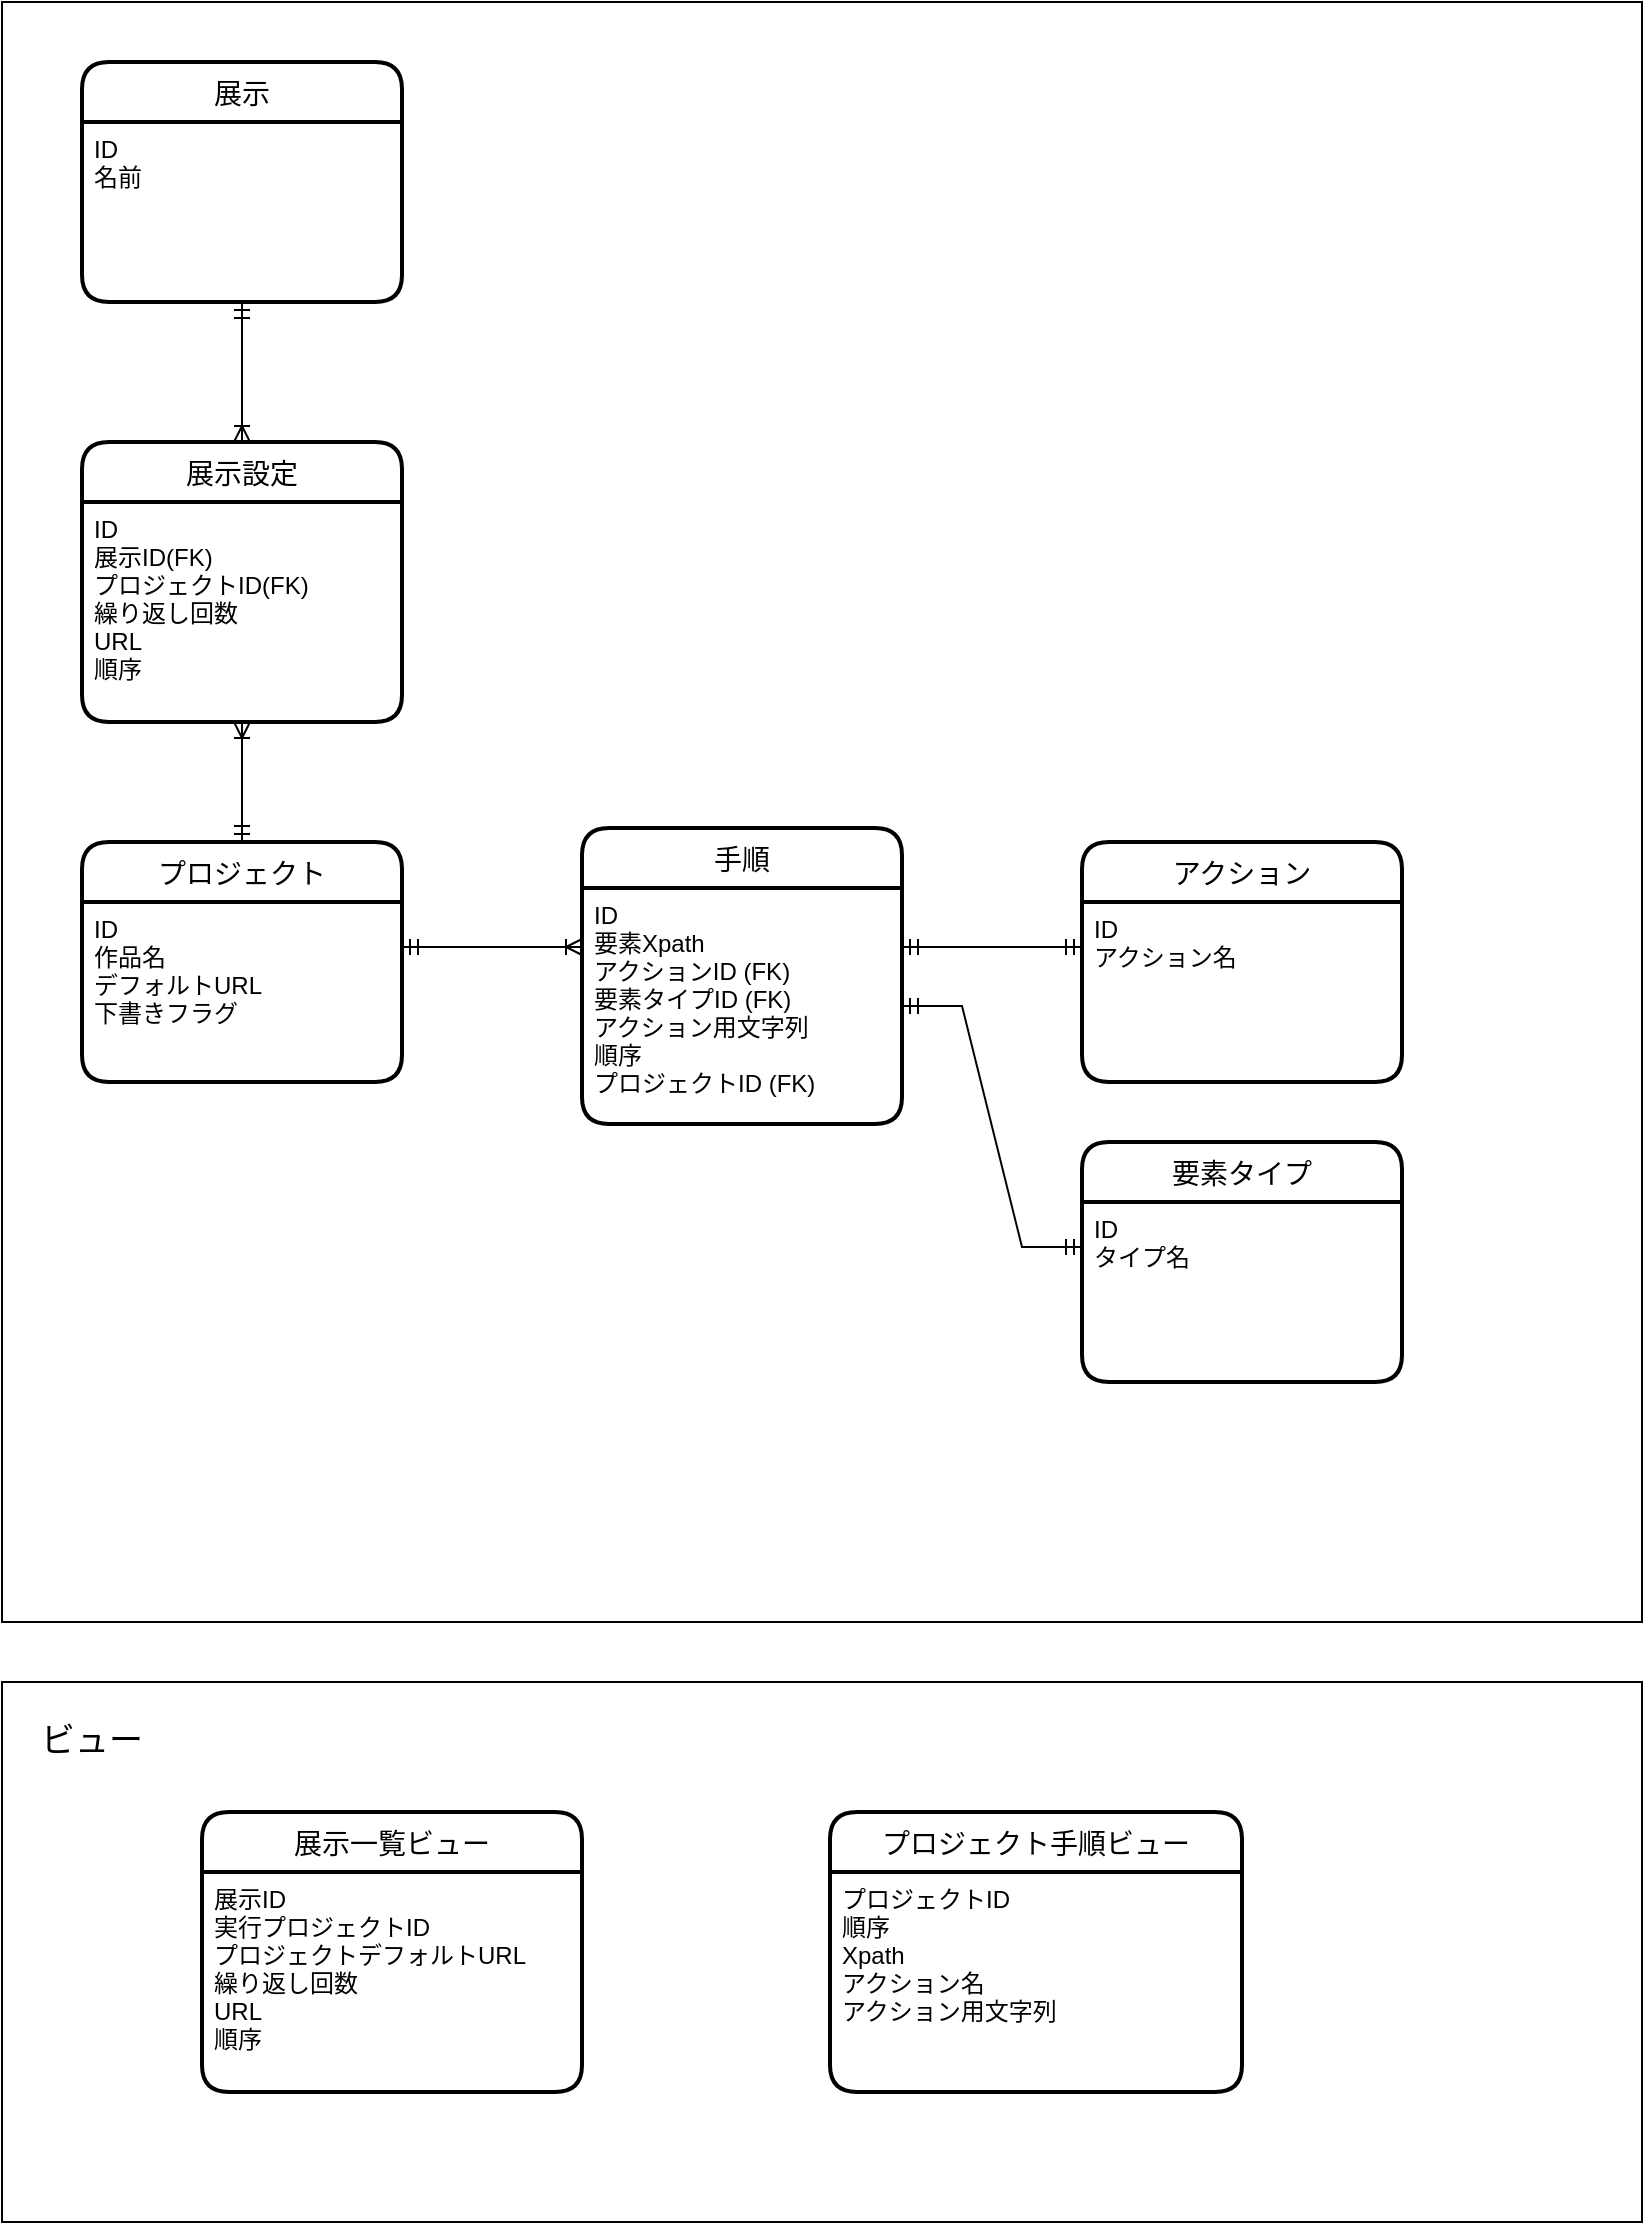 <mxfile version="20.8.23" type="device"><diagram name="ページ1" id="fi6jcsCbErpSlKDW4NEn"><mxGraphModel dx="875" dy="451" grid="1" gridSize="10" guides="1" tooltips="1" connect="1" arrows="1" fold="1" page="1" pageScale="1" pageWidth="827" pageHeight="1169" math="0" shadow="0"><root><mxCell id="0"/><mxCell id="1" parent="0"/><mxCell id="hPBbEiaVJsbgbCTTvSSS-58" value="" style="rounded=0;whiteSpace=wrap;html=1;" parent="1" vertex="1"><mxGeometry width="820" height="810" as="geometry"/></mxCell><mxCell id="hPBbEiaVJsbgbCTTvSSS-3" value="プロジェクト" style="swimlane;childLayout=stackLayout;horizontal=1;startSize=30;horizontalStack=0;rounded=1;fontSize=14;fontStyle=0;strokeWidth=2;resizeParent=0;resizeLast=1;shadow=0;dashed=0;align=center;" parent="1" vertex="1"><mxGeometry x="40" y="420" width="160" height="120" as="geometry"/></mxCell><mxCell id="hPBbEiaVJsbgbCTTvSSS-4" value="ID&#10;作品名&#10;デフォルトURL&#10;下書きフラグ" style="align=left;strokeColor=none;fillColor=none;spacingLeft=4;fontSize=12;verticalAlign=top;resizable=0;rotatable=0;part=1;" parent="hPBbEiaVJsbgbCTTvSSS-3" vertex="1"><mxGeometry y="30" width="160" height="90" as="geometry"/></mxCell><mxCell id="hPBbEiaVJsbgbCTTvSSS-5" value="手順" style="swimlane;childLayout=stackLayout;horizontal=1;startSize=30;horizontalStack=0;rounded=1;fontSize=14;fontStyle=0;strokeWidth=2;resizeParent=0;resizeLast=1;shadow=0;dashed=0;align=center;" parent="1" vertex="1"><mxGeometry x="290" y="413" width="160" height="148" as="geometry"><mxRectangle x="336" y="40" width="70" height="30" as="alternateBounds"/></mxGeometry></mxCell><mxCell id="hPBbEiaVJsbgbCTTvSSS-6" value="ID&#10;要素Xpath&#10;アクションID (FK)&#10;要素タイプID (FK)&#10;アクション用文字列&#10;順序&#10;プロジェクトID (FK)" style="align=left;strokeColor=none;fillColor=none;spacingLeft=4;fontSize=12;verticalAlign=top;resizable=0;rotatable=0;part=1;" parent="hPBbEiaVJsbgbCTTvSSS-5" vertex="1"><mxGeometry y="30" width="160" height="118" as="geometry"/></mxCell><mxCell id="hPBbEiaVJsbgbCTTvSSS-15" value="要素タイプ" style="swimlane;childLayout=stackLayout;horizontal=1;startSize=30;horizontalStack=0;rounded=1;fontSize=14;fontStyle=0;strokeWidth=2;resizeParent=0;resizeLast=1;shadow=0;dashed=0;align=center;" parent="1" vertex="1"><mxGeometry x="540" y="570" width="160" height="120" as="geometry"/></mxCell><mxCell id="hPBbEiaVJsbgbCTTvSSS-16" value="ID&#10;タイプ名&#10;" style="align=left;strokeColor=none;fillColor=none;spacingLeft=4;fontSize=12;verticalAlign=top;resizable=0;rotatable=0;part=1;" parent="hPBbEiaVJsbgbCTTvSSS-15" vertex="1"><mxGeometry y="30" width="160" height="90" as="geometry"/></mxCell><mxCell id="hPBbEiaVJsbgbCTTvSSS-17" value="アクション" style="swimlane;childLayout=stackLayout;horizontal=1;startSize=30;horizontalStack=0;rounded=1;fontSize=14;fontStyle=0;strokeWidth=2;resizeParent=0;resizeLast=1;shadow=0;dashed=0;align=center;" parent="1" vertex="1"><mxGeometry x="540" y="420" width="160" height="120" as="geometry"/></mxCell><mxCell id="hPBbEiaVJsbgbCTTvSSS-18" value="ID&#10;アクション名&#10;" style="align=left;strokeColor=none;fillColor=none;spacingLeft=4;fontSize=12;verticalAlign=top;resizable=0;rotatable=0;part=1;" parent="hPBbEiaVJsbgbCTTvSSS-17" vertex="1"><mxGeometry y="30" width="160" height="90" as="geometry"/></mxCell><mxCell id="hPBbEiaVJsbgbCTTvSSS-25" value="" style="edgeStyle=entityRelationEdgeStyle;fontSize=12;html=1;endArrow=ERoneToMany;startArrow=ERmandOne;rounded=0;exitX=1;exitY=0.25;exitDx=0;exitDy=0;entryX=0;entryY=0.25;entryDx=0;entryDy=0;" parent="1" source="hPBbEiaVJsbgbCTTvSSS-4" target="hPBbEiaVJsbgbCTTvSSS-6" edge="1"><mxGeometry width="100" height="100" relative="1" as="geometry"><mxPoint x="200" y="633.5" as="sourcePoint"/><mxPoint x="240" y="573" as="targetPoint"/></mxGeometry></mxCell><mxCell id="hPBbEiaVJsbgbCTTvSSS-33" value="" style="edgeStyle=entityRelationEdgeStyle;fontSize=12;html=1;endArrow=ERmandOne;startArrow=ERmandOne;rounded=0;entryX=1;entryY=0.5;entryDx=0;entryDy=0;exitX=0;exitY=0.25;exitDx=0;exitDy=0;" parent="1" source="hPBbEiaVJsbgbCTTvSSS-16" target="hPBbEiaVJsbgbCTTvSSS-6" edge="1"><mxGeometry width="100" height="100" relative="1" as="geometry"><mxPoint x="713.0" y="621.89" as="sourcePoint"/><mxPoint x="666" y="621.89" as="targetPoint"/></mxGeometry></mxCell><mxCell id="hPBbEiaVJsbgbCTTvSSS-40" value="" style="edgeStyle=entityRelationEdgeStyle;fontSize=12;html=1;endArrow=ERmandOne;startArrow=ERmandOne;rounded=0;exitX=0;exitY=0.25;exitDx=0;exitDy=0;entryX=1;entryY=0.25;entryDx=0;entryDy=0;" parent="1" source="hPBbEiaVJsbgbCTTvSSS-18" target="hPBbEiaVJsbgbCTTvSSS-6" edge="1"><mxGeometry width="100" height="100" relative="1" as="geometry"><mxPoint x="500" y="413" as="sourcePoint"/><mxPoint x="610" y="413" as="targetPoint"/></mxGeometry></mxCell><mxCell id="hPBbEiaVJsbgbCTTvSSS-41" value="展示" style="swimlane;childLayout=stackLayout;horizontal=1;startSize=30;horizontalStack=0;rounded=1;fontSize=14;fontStyle=0;strokeWidth=2;resizeParent=0;resizeLast=1;shadow=0;dashed=0;align=center;" parent="1" vertex="1"><mxGeometry x="40" y="30" width="160" height="120" as="geometry"/></mxCell><mxCell id="hPBbEiaVJsbgbCTTvSSS-42" value="ID&#10;名前" style="align=left;strokeColor=none;fillColor=none;spacingLeft=4;fontSize=12;verticalAlign=top;resizable=0;rotatable=0;part=1;" parent="hPBbEiaVJsbgbCTTvSSS-41" vertex="1"><mxGeometry y="30" width="160" height="90" as="geometry"/></mxCell><mxCell id="hPBbEiaVJsbgbCTTvSSS-46" value="展示設定" style="swimlane;childLayout=stackLayout;horizontal=1;startSize=30;horizontalStack=0;rounded=1;fontSize=14;fontStyle=0;strokeWidth=2;resizeParent=0;resizeLast=1;shadow=0;dashed=0;align=center;" parent="1" vertex="1"><mxGeometry x="40" y="220" width="160" height="140" as="geometry"/></mxCell><mxCell id="hPBbEiaVJsbgbCTTvSSS-47" value="ID&#10;展示ID(FK)&#10;プロジェクトID(FK)&#10;繰り返し回数&#10;URL&#10;順序" style="align=left;strokeColor=none;fillColor=none;spacingLeft=4;fontSize=12;verticalAlign=top;resizable=0;rotatable=0;part=1;" parent="hPBbEiaVJsbgbCTTvSSS-46" vertex="1"><mxGeometry y="30" width="160" height="110" as="geometry"/></mxCell><mxCell id="hPBbEiaVJsbgbCTTvSSS-56" value="" style="fontSize=12;html=1;endArrow=ERoneToMany;startArrow=ERmandOne;rounded=0;exitX=0.5;exitY=1;exitDx=0;exitDy=0;entryX=0.5;entryY=0;entryDx=0;entryDy=0;" parent="1" source="hPBbEiaVJsbgbCTTvSSS-42" target="hPBbEiaVJsbgbCTTvSSS-46" edge="1"><mxGeometry width="100" height="100" relative="1" as="geometry"><mxPoint x="230" y="201" as="sourcePoint"/><mxPoint x="320" y="200" as="targetPoint"/></mxGeometry></mxCell><mxCell id="hPBbEiaVJsbgbCTTvSSS-57" value="" style="fontSize=12;html=1;endArrow=ERoneToMany;startArrow=ERmandOne;rounded=0;exitX=0.5;exitY=0;exitDx=0;exitDy=0;entryX=0.5;entryY=1;entryDx=0;entryDy=0;" parent="1" source="hPBbEiaVJsbgbCTTvSSS-3" target="hPBbEiaVJsbgbCTTvSSS-47" edge="1"><mxGeometry width="100" height="100" relative="1" as="geometry"><mxPoint x="320" y="220" as="sourcePoint"/><mxPoint x="320" y="300" as="targetPoint"/></mxGeometry></mxCell><mxCell id="hPBbEiaVJsbgbCTTvSSS-59" value="" style="rounded=0;whiteSpace=wrap;html=1;" parent="1" vertex="1"><mxGeometry y="840" width="820" height="270" as="geometry"/></mxCell><mxCell id="hPBbEiaVJsbgbCTTvSSS-60" value="&lt;font style=&quot;font-size: 17px;&quot;&gt;ビュー&lt;/font&gt;" style="text;strokeColor=none;align=center;fillColor=none;html=1;verticalAlign=middle;whiteSpace=wrap;rounded=0;" parent="1" vertex="1"><mxGeometry x="10" y="850" width="70" height="40" as="geometry"/></mxCell><mxCell id="hPBbEiaVJsbgbCTTvSSS-61" value="展示一覧ビュー" style="swimlane;childLayout=stackLayout;horizontal=1;startSize=30;horizontalStack=0;rounded=1;fontSize=14;fontStyle=0;strokeWidth=2;resizeParent=0;resizeLast=1;shadow=0;dashed=0;align=center;" parent="1" vertex="1"><mxGeometry x="100" y="905" width="190" height="140" as="geometry"/></mxCell><mxCell id="hPBbEiaVJsbgbCTTvSSS-62" value="展示ID&#10;実行プロジェクトID&#10;プロジェクトデフォルトURL&#10;繰り返し回数&#10;URL&#10;順序" style="align=left;strokeColor=none;fillColor=none;spacingLeft=4;fontSize=12;verticalAlign=top;resizable=0;rotatable=0;part=1;" parent="hPBbEiaVJsbgbCTTvSSS-61" vertex="1"><mxGeometry y="30" width="190" height="110" as="geometry"/></mxCell><mxCell id="hPBbEiaVJsbgbCTTvSSS-64" value="プロジェクト手順ビュー" style="swimlane;childLayout=stackLayout;horizontal=1;startSize=30;horizontalStack=0;rounded=1;fontSize=14;fontStyle=0;strokeWidth=2;resizeParent=0;resizeLast=1;shadow=0;dashed=0;align=center;" parent="1" vertex="1"><mxGeometry x="414" y="905" width="206" height="140" as="geometry"/></mxCell><mxCell id="hPBbEiaVJsbgbCTTvSSS-65" value="プロジェクトID&#10;順序&#10;Xpath&#10;アクション名&#10;アクション用文字列" style="align=left;strokeColor=none;fillColor=none;spacingLeft=4;fontSize=12;verticalAlign=top;resizable=0;rotatable=0;part=1;" parent="hPBbEiaVJsbgbCTTvSSS-64" vertex="1"><mxGeometry y="30" width="206" height="110" as="geometry"/></mxCell></root></mxGraphModel></diagram></mxfile>